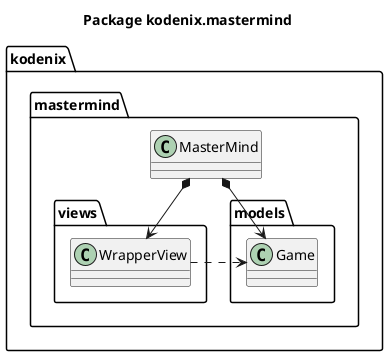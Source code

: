 @startuml package-mastermind
title Package kodenix.mastermind 

package kodenix.mastermind {
    class MasterMind {}
}

package kodenix.mastermind.models {
    class Game {}
}

package kodenix.mastermind.views {
    class WrapperView {}
}

MasterMind *--> WrapperView
MasterMind *--> Game
WrapperView .right.> Game


@enduml